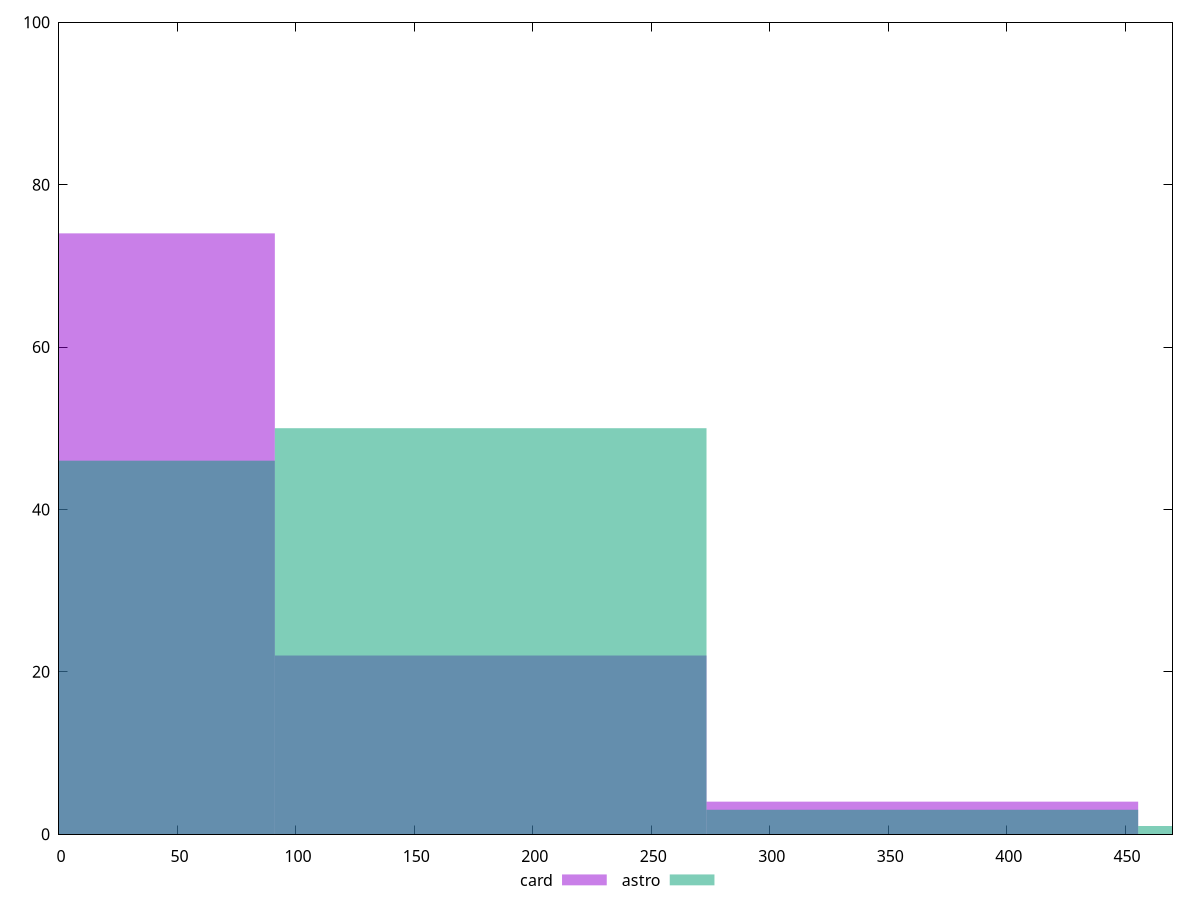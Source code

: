 reset

$card <<EOF
182.20584906387052 22
0 74
364.41169812774103 4
EOF

$astro <<EOF
364.41169812774103 3
0 46
182.20584906387052 50
546.6175471916115 1
EOF

set key outside below
set boxwidth 182.20584906387052
set xrange [0:470]
set yrange [0:100]
set trange [0:100]
set style fill transparent solid 0.5 noborder
set terminal svg size 640, 500 enhanced background rgb 'white'
set output "reports/report_00028_2021-02-24T12-49-42.674Z/unminified-javascript/comparison/histogram/2_vs_3.svg"

plot $card title "card" with boxes, \
     $astro title "astro" with boxes

reset
